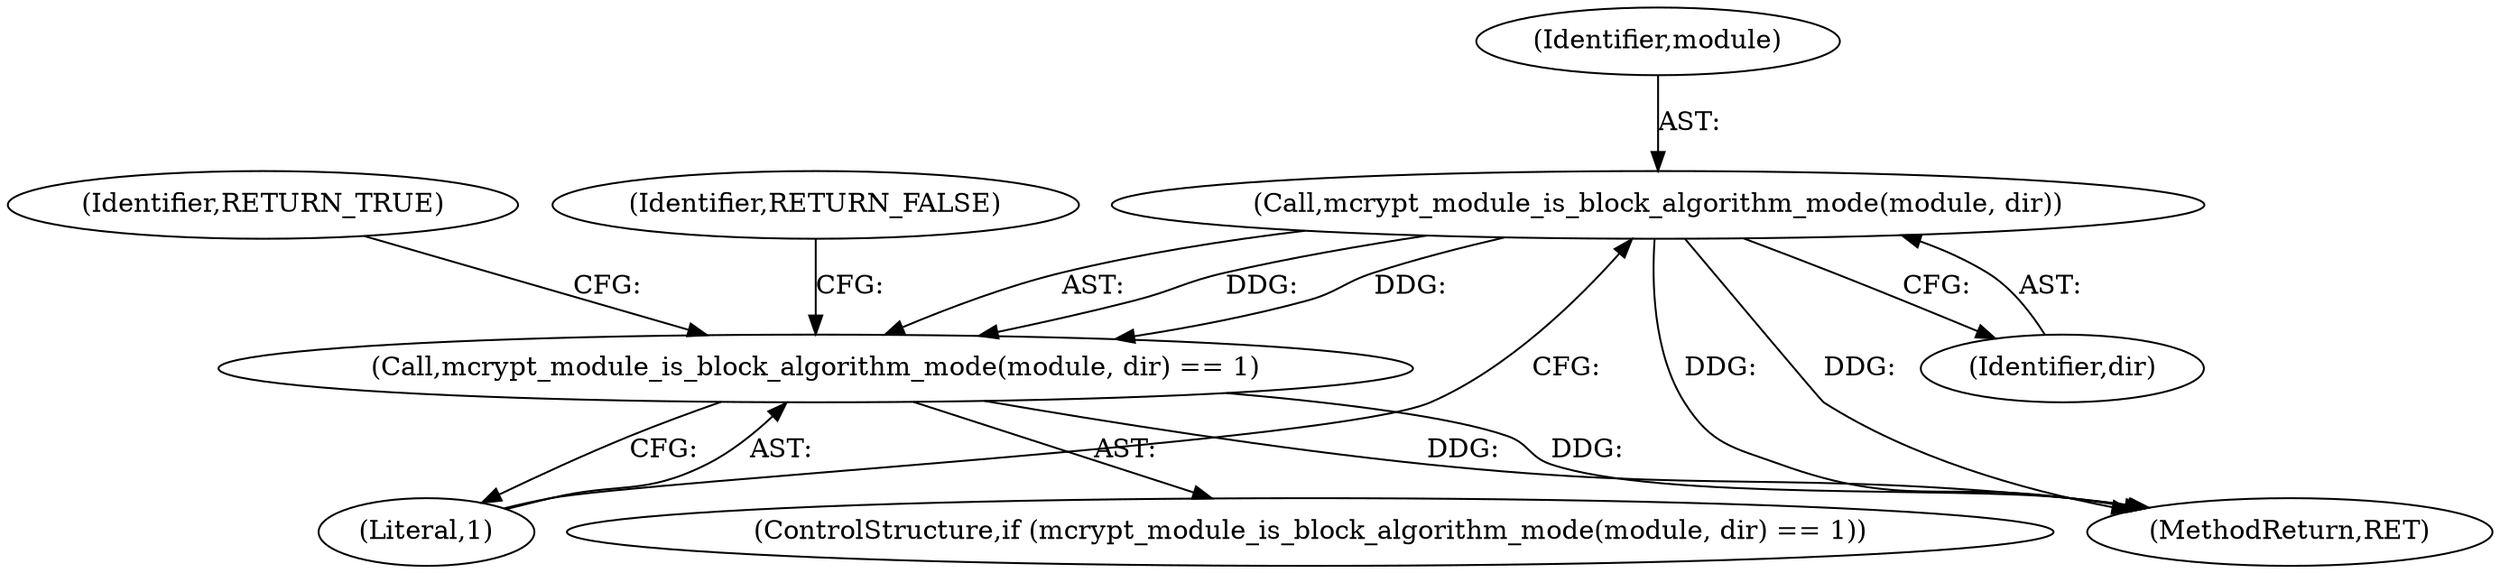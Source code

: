 digraph "0_php-src_6c5211a0cef0cc2854eaa387e0eb036e012904d0?w=1_6@API" {
"1000105" [label="(Call,mcrypt_module_is_block_algorithm_mode(module, dir))"];
"1000104" [label="(Call,mcrypt_module_is_block_algorithm_mode(module, dir) == 1)"];
"1000104" [label="(Call,mcrypt_module_is_block_algorithm_mode(module, dir) == 1)"];
"1000106" [label="(Identifier,module)"];
"1000105" [label="(Call,mcrypt_module_is_block_algorithm_mode(module, dir))"];
"1000110" [label="(Identifier,RETURN_TRUE)"];
"1000113" [label="(Identifier,RETURN_FALSE)"];
"1000108" [label="(Literal,1)"];
"1000103" [label="(ControlStructure,if (mcrypt_module_is_block_algorithm_mode(module, dir) == 1))"];
"1000114" [label="(MethodReturn,RET)"];
"1000107" [label="(Identifier,dir)"];
"1000105" -> "1000104"  [label="AST: "];
"1000105" -> "1000107"  [label="CFG: "];
"1000106" -> "1000105"  [label="AST: "];
"1000107" -> "1000105"  [label="AST: "];
"1000108" -> "1000105"  [label="CFG: "];
"1000105" -> "1000114"  [label="DDG: "];
"1000105" -> "1000114"  [label="DDG: "];
"1000105" -> "1000104"  [label="DDG: "];
"1000105" -> "1000104"  [label="DDG: "];
"1000104" -> "1000103"  [label="AST: "];
"1000104" -> "1000108"  [label="CFG: "];
"1000108" -> "1000104"  [label="AST: "];
"1000110" -> "1000104"  [label="CFG: "];
"1000113" -> "1000104"  [label="CFG: "];
"1000104" -> "1000114"  [label="DDG: "];
"1000104" -> "1000114"  [label="DDG: "];
}
